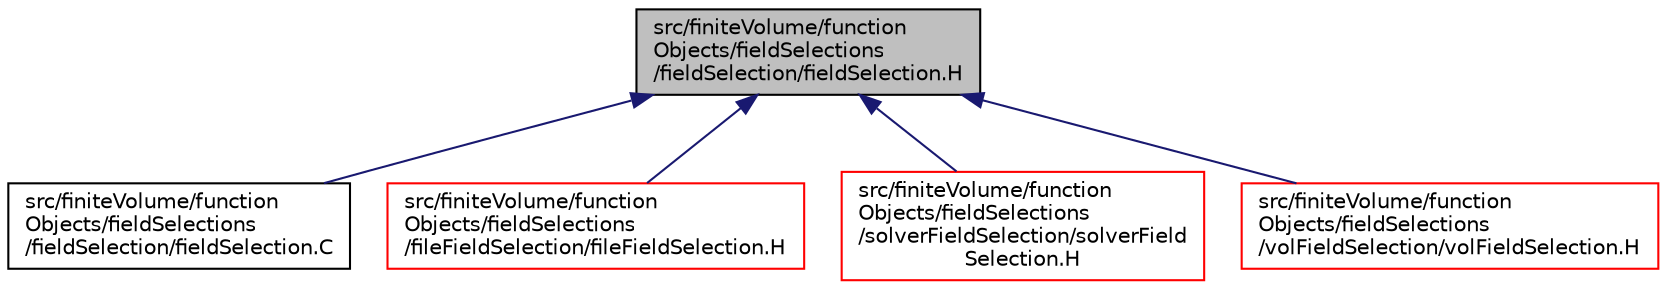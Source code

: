 digraph "src/finiteVolume/functionObjects/fieldSelections/fieldSelection/fieldSelection.H"
{
  bgcolor="transparent";
  edge [fontname="Helvetica",fontsize="10",labelfontname="Helvetica",labelfontsize="10"];
  node [fontname="Helvetica",fontsize="10",shape=record];
  Node1 [label="src/finiteVolume/function\lObjects/fieldSelections\l/fieldSelection/fieldSelection.H",height=0.2,width=0.4,color="black", fillcolor="grey75", style="filled" fontcolor="black"];
  Node1 -> Node2 [dir="back",color="midnightblue",fontsize="10",style="solid",fontname="Helvetica"];
  Node2 [label="src/finiteVolume/function\lObjects/fieldSelections\l/fieldSelection/fieldSelection.C",height=0.2,width=0.4,color="black",URL="$fieldSelection_8C.html"];
  Node1 -> Node3 [dir="back",color="midnightblue",fontsize="10",style="solid",fontname="Helvetica"];
  Node3 [label="src/finiteVolume/function\lObjects/fieldSelections\l/fileFieldSelection/fileFieldSelection.H",height=0.2,width=0.4,color="red",URL="$fileFieldSelection_8H.html"];
  Node1 -> Node4 [dir="back",color="midnightblue",fontsize="10",style="solid",fontname="Helvetica"];
  Node4 [label="src/finiteVolume/function\lObjects/fieldSelections\l/solverFieldSelection/solverField\lSelection.H",height=0.2,width=0.4,color="red",URL="$solverFieldSelection_8H.html"];
  Node1 -> Node5 [dir="back",color="midnightblue",fontsize="10",style="solid",fontname="Helvetica"];
  Node5 [label="src/finiteVolume/function\lObjects/fieldSelections\l/volFieldSelection/volFieldSelection.H",height=0.2,width=0.4,color="red",URL="$volFieldSelection_8H.html"];
}
